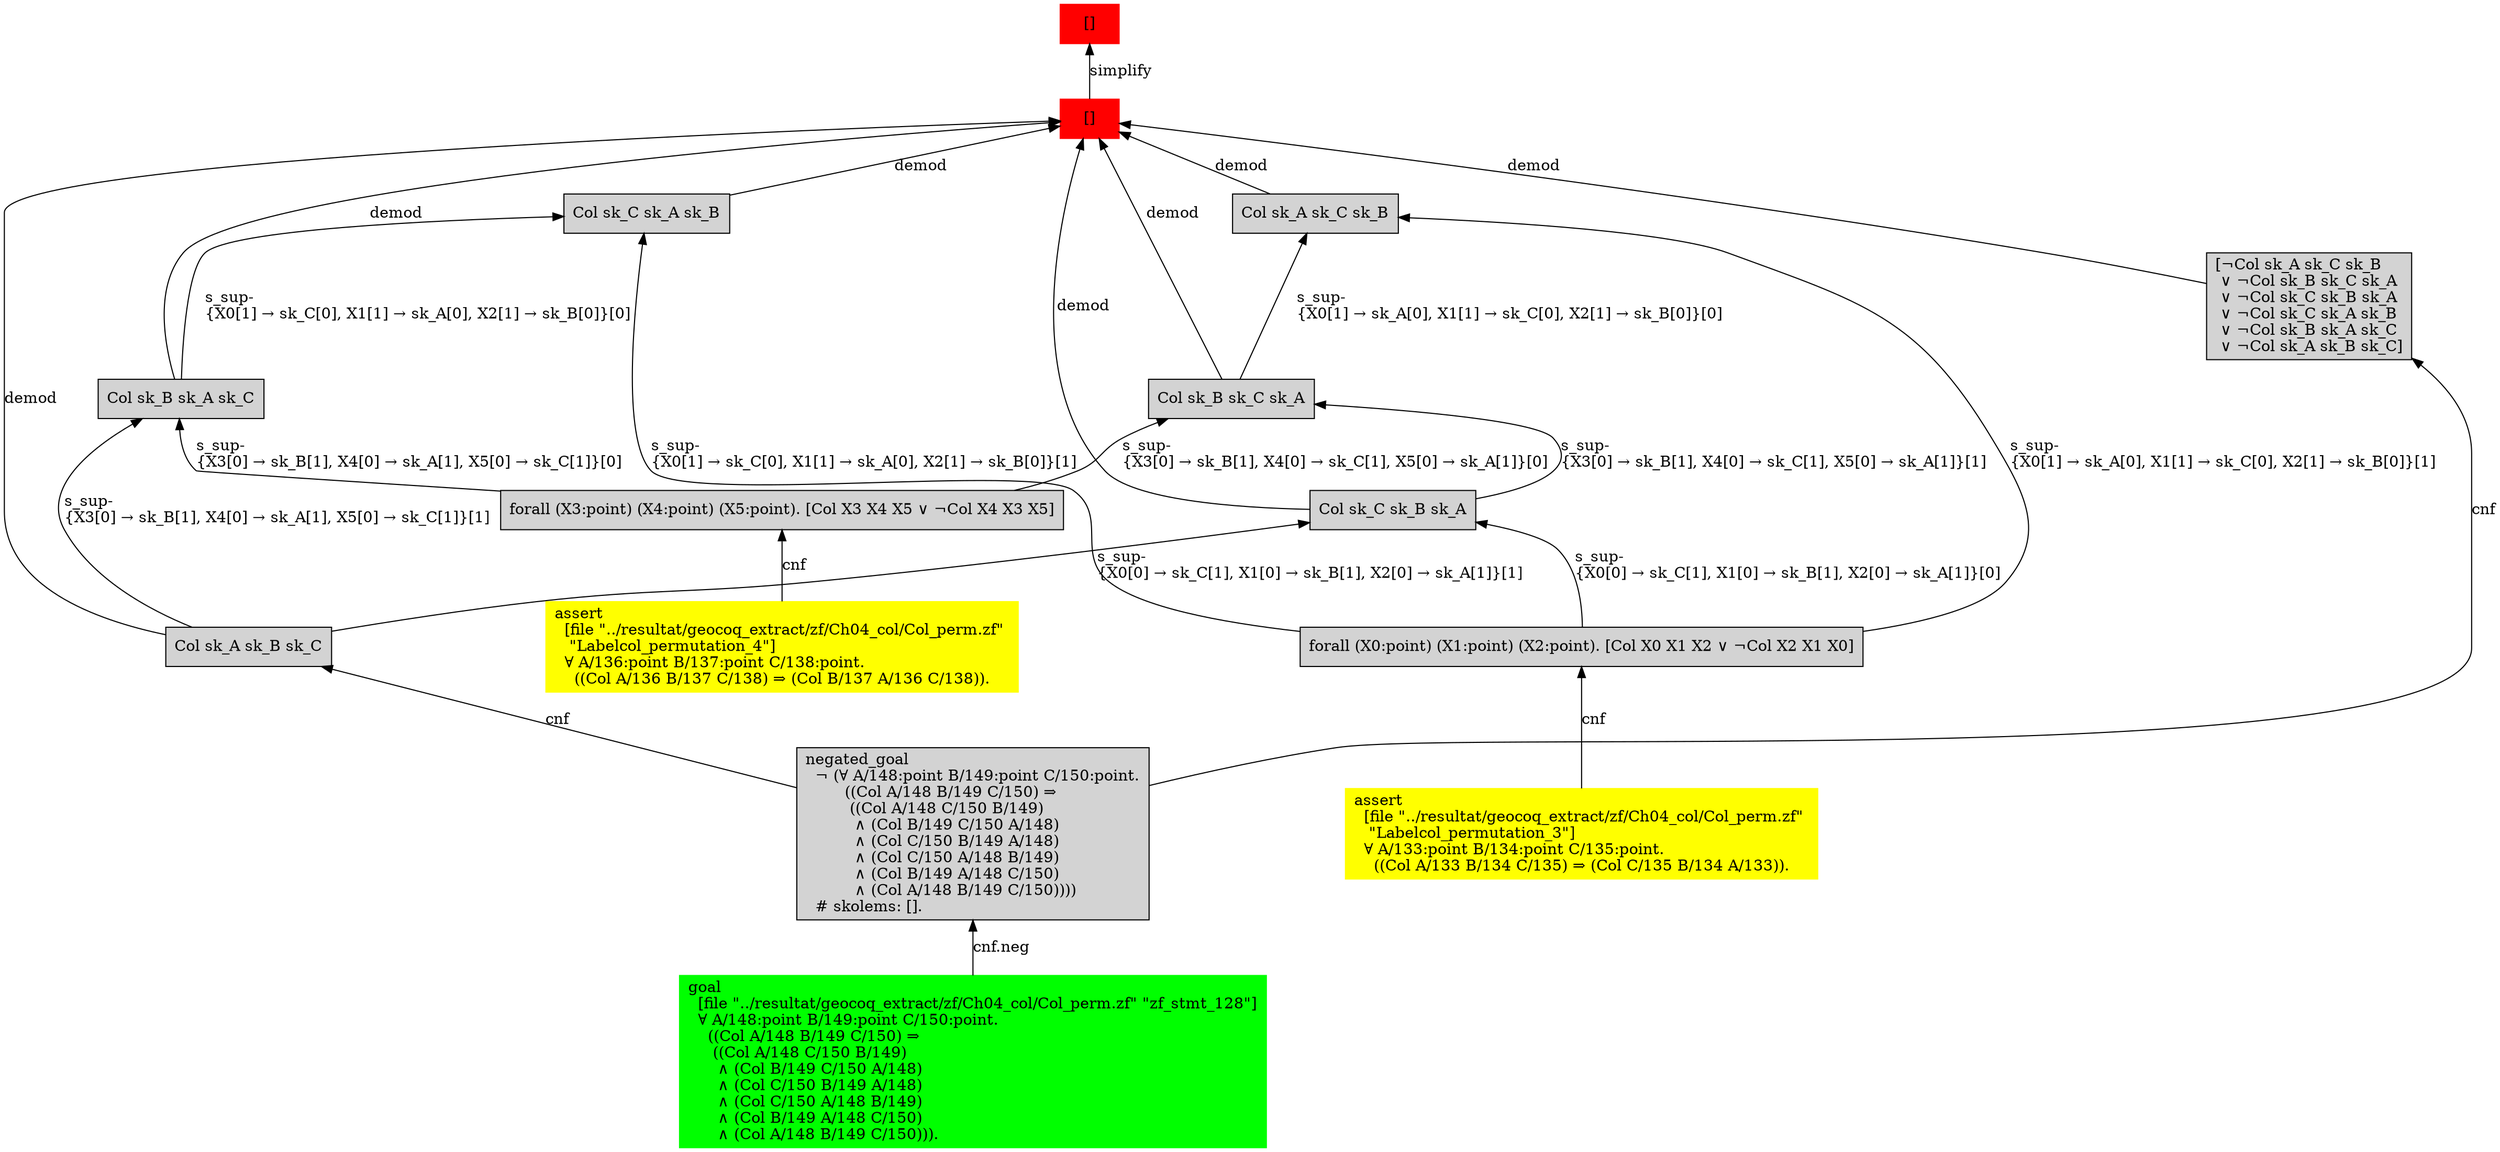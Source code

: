 digraph "unsat_graph" {
  vertex_0 [color=red, label="[]", shape=box, style=filled];
  vertex_0 -> vertex_1 [label="simplify", dir="back"];
  vertex_1 [color=red, label="[]", shape=box, style=filled];
  vertex_1 -> vertex_2 [label="demod", dir="back"];
  vertex_2 [shape=box, label="Col sk_A sk_B sk_C\l", style=filled];
  vertex_2 -> vertex_3 [label="cnf", dir="back"];
  vertex_3 [shape=box, label="negated_goal\l  ¬ (∀ A/148:point B/149:point C/150:point.\l        ((Col A/148 B/149 C/150) ⇒\l         ((Col A/148 C/150 B/149)\l          ∧ (Col B/149 C/150 A/148)\l          ∧ (Col C/150 B/149 A/148)\l          ∧ (Col C/150 A/148 B/149)\l          ∧ (Col B/149 A/148 C/150)\l          ∧ (Col A/148 B/149 C/150))))\l  # skolems: [].\l", style=filled];
  vertex_3 -> vertex_4 [label="cnf.neg", dir="back"];
  vertex_4 [color=green, shape=box, label="goal\l  [file \"../resultat/geocoq_extract/zf/Ch04_col/Col_perm.zf\" \"zf_stmt_128\"]\l  ∀ A/148:point B/149:point C/150:point.\l    ((Col A/148 B/149 C/150) ⇒\l     ((Col A/148 C/150 B/149)\l      ∧ (Col B/149 C/150 A/148)\l      ∧ (Col C/150 B/149 A/148)\l      ∧ (Col C/150 A/148 B/149)\l      ∧ (Col B/149 A/148 C/150)\l      ∧ (Col A/148 B/149 C/150))).\l", style=filled];
  vertex_1 -> vertex_5 [label="demod", dir="back"];
  vertex_5 [shape=box, label="Col sk_B sk_A sk_C\l", style=filled];
  vertex_5 -> vertex_6 [label="s_sup-\l\{X3[0] → sk_B[1], X4[0] → sk_A[1], X5[0] → sk_C[1]\}[0]\l", dir="back"];
  vertex_6 [shape=box, label="forall (X3:point) (X4:point) (X5:point). [Col X3 X4 X5 ∨ ¬Col X4 X3 X5]\l", style=filled];
  vertex_6 -> vertex_7 [label="cnf", dir="back"];
  vertex_7 [color=yellow, shape=box, label="assert\l  [file \"../resultat/geocoq_extract/zf/Ch04_col/Col_perm.zf\" \l   \"Labelcol_permutation_4\"]\l  ∀ A/136:point B/137:point C/138:point.\l    ((Col A/136 B/137 C/138) ⇒ (Col B/137 A/136 C/138)).\l", style=filled];
  vertex_5 -> vertex_2 [label="s_sup-\l\{X3[0] → sk_B[1], X4[0] → sk_A[1], X5[0] → sk_C[1]\}[1]\l", dir="back"];
  vertex_1 -> vertex_8 [label="demod", dir="back"];
  vertex_8 [shape=box, label="Col sk_C sk_A sk_B\l", style=filled];
  vertex_8 -> vertex_9 [label="s_sup-\l\{X0[1] → sk_C[0], X1[1] → sk_A[0], X2[1] → sk_B[0]\}[1]\l", dir="back"];
  vertex_9 [shape=box, label="forall (X0:point) (X1:point) (X2:point). [Col X0 X1 X2 ∨ ¬Col X2 X1 X0]\l", style=filled];
  vertex_9 -> vertex_10 [label="cnf", dir="back"];
  vertex_10 [color=yellow, shape=box, label="assert\l  [file \"../resultat/geocoq_extract/zf/Ch04_col/Col_perm.zf\" \l   \"Labelcol_permutation_3\"]\l  ∀ A/133:point B/134:point C/135:point.\l    ((Col A/133 B/134 C/135) ⇒ (Col C/135 B/134 A/133)).\l", style=filled];
  vertex_8 -> vertex_5 [label="s_sup-\l\{X0[1] → sk_C[0], X1[1] → sk_A[0], X2[1] → sk_B[0]\}[0]\l", dir="back"];
  vertex_1 -> vertex_11 [label="demod", dir="back"];
  vertex_11 [shape=box, label="Col sk_C sk_B sk_A\l", style=filled];
  vertex_11 -> vertex_9 [label="s_sup-\l\{X0[0] → sk_C[1], X1[0] → sk_B[1], X2[0] → sk_A[1]\}[0]\l", dir="back"];
  vertex_11 -> vertex_2 [label="s_sup-\l\{X0[0] → sk_C[1], X1[0] → sk_B[1], X2[0] → sk_A[1]\}[1]\l", dir="back"];
  vertex_1 -> vertex_12 [label="demod", dir="back"];
  vertex_12 [shape=box, label="Col sk_B sk_C sk_A\l", style=filled];
  vertex_12 -> vertex_6 [label="s_sup-\l\{X3[0] → sk_B[1], X4[0] → sk_C[1], X5[0] → sk_A[1]\}[0]\l", dir="back"];
  vertex_12 -> vertex_11 [label="s_sup-\l\{X3[0] → sk_B[1], X4[0] → sk_C[1], X5[0] → sk_A[1]\}[1]\l", dir="back"];
  vertex_1 -> vertex_13 [label="demod", dir="back"];
  vertex_13 [shape=box, label="Col sk_A sk_C sk_B\l", style=filled];
  vertex_13 -> vertex_9 [label="s_sup-\l\{X0[1] → sk_A[0], X1[1] → sk_C[0], X2[1] → sk_B[0]\}[1]\l", dir="back"];
  vertex_13 -> vertex_12 [label="s_sup-\l\{X0[1] → sk_A[0], X1[1] → sk_C[0], X2[1] → sk_B[0]\}[0]\l", dir="back"];
  vertex_1 -> vertex_14 [label="demod", dir="back"];
  vertex_14 [shape=box, label="[¬Col sk_A sk_C sk_B\l ∨ ¬Col sk_B sk_C sk_A\l ∨ ¬Col sk_C sk_B sk_A\l ∨ ¬Col sk_C sk_A sk_B\l ∨ ¬Col sk_B sk_A sk_C\l ∨ ¬Col sk_A sk_B sk_C]\l", style=filled];
  vertex_14 -> vertex_3 [label="cnf", dir="back"];
  }


